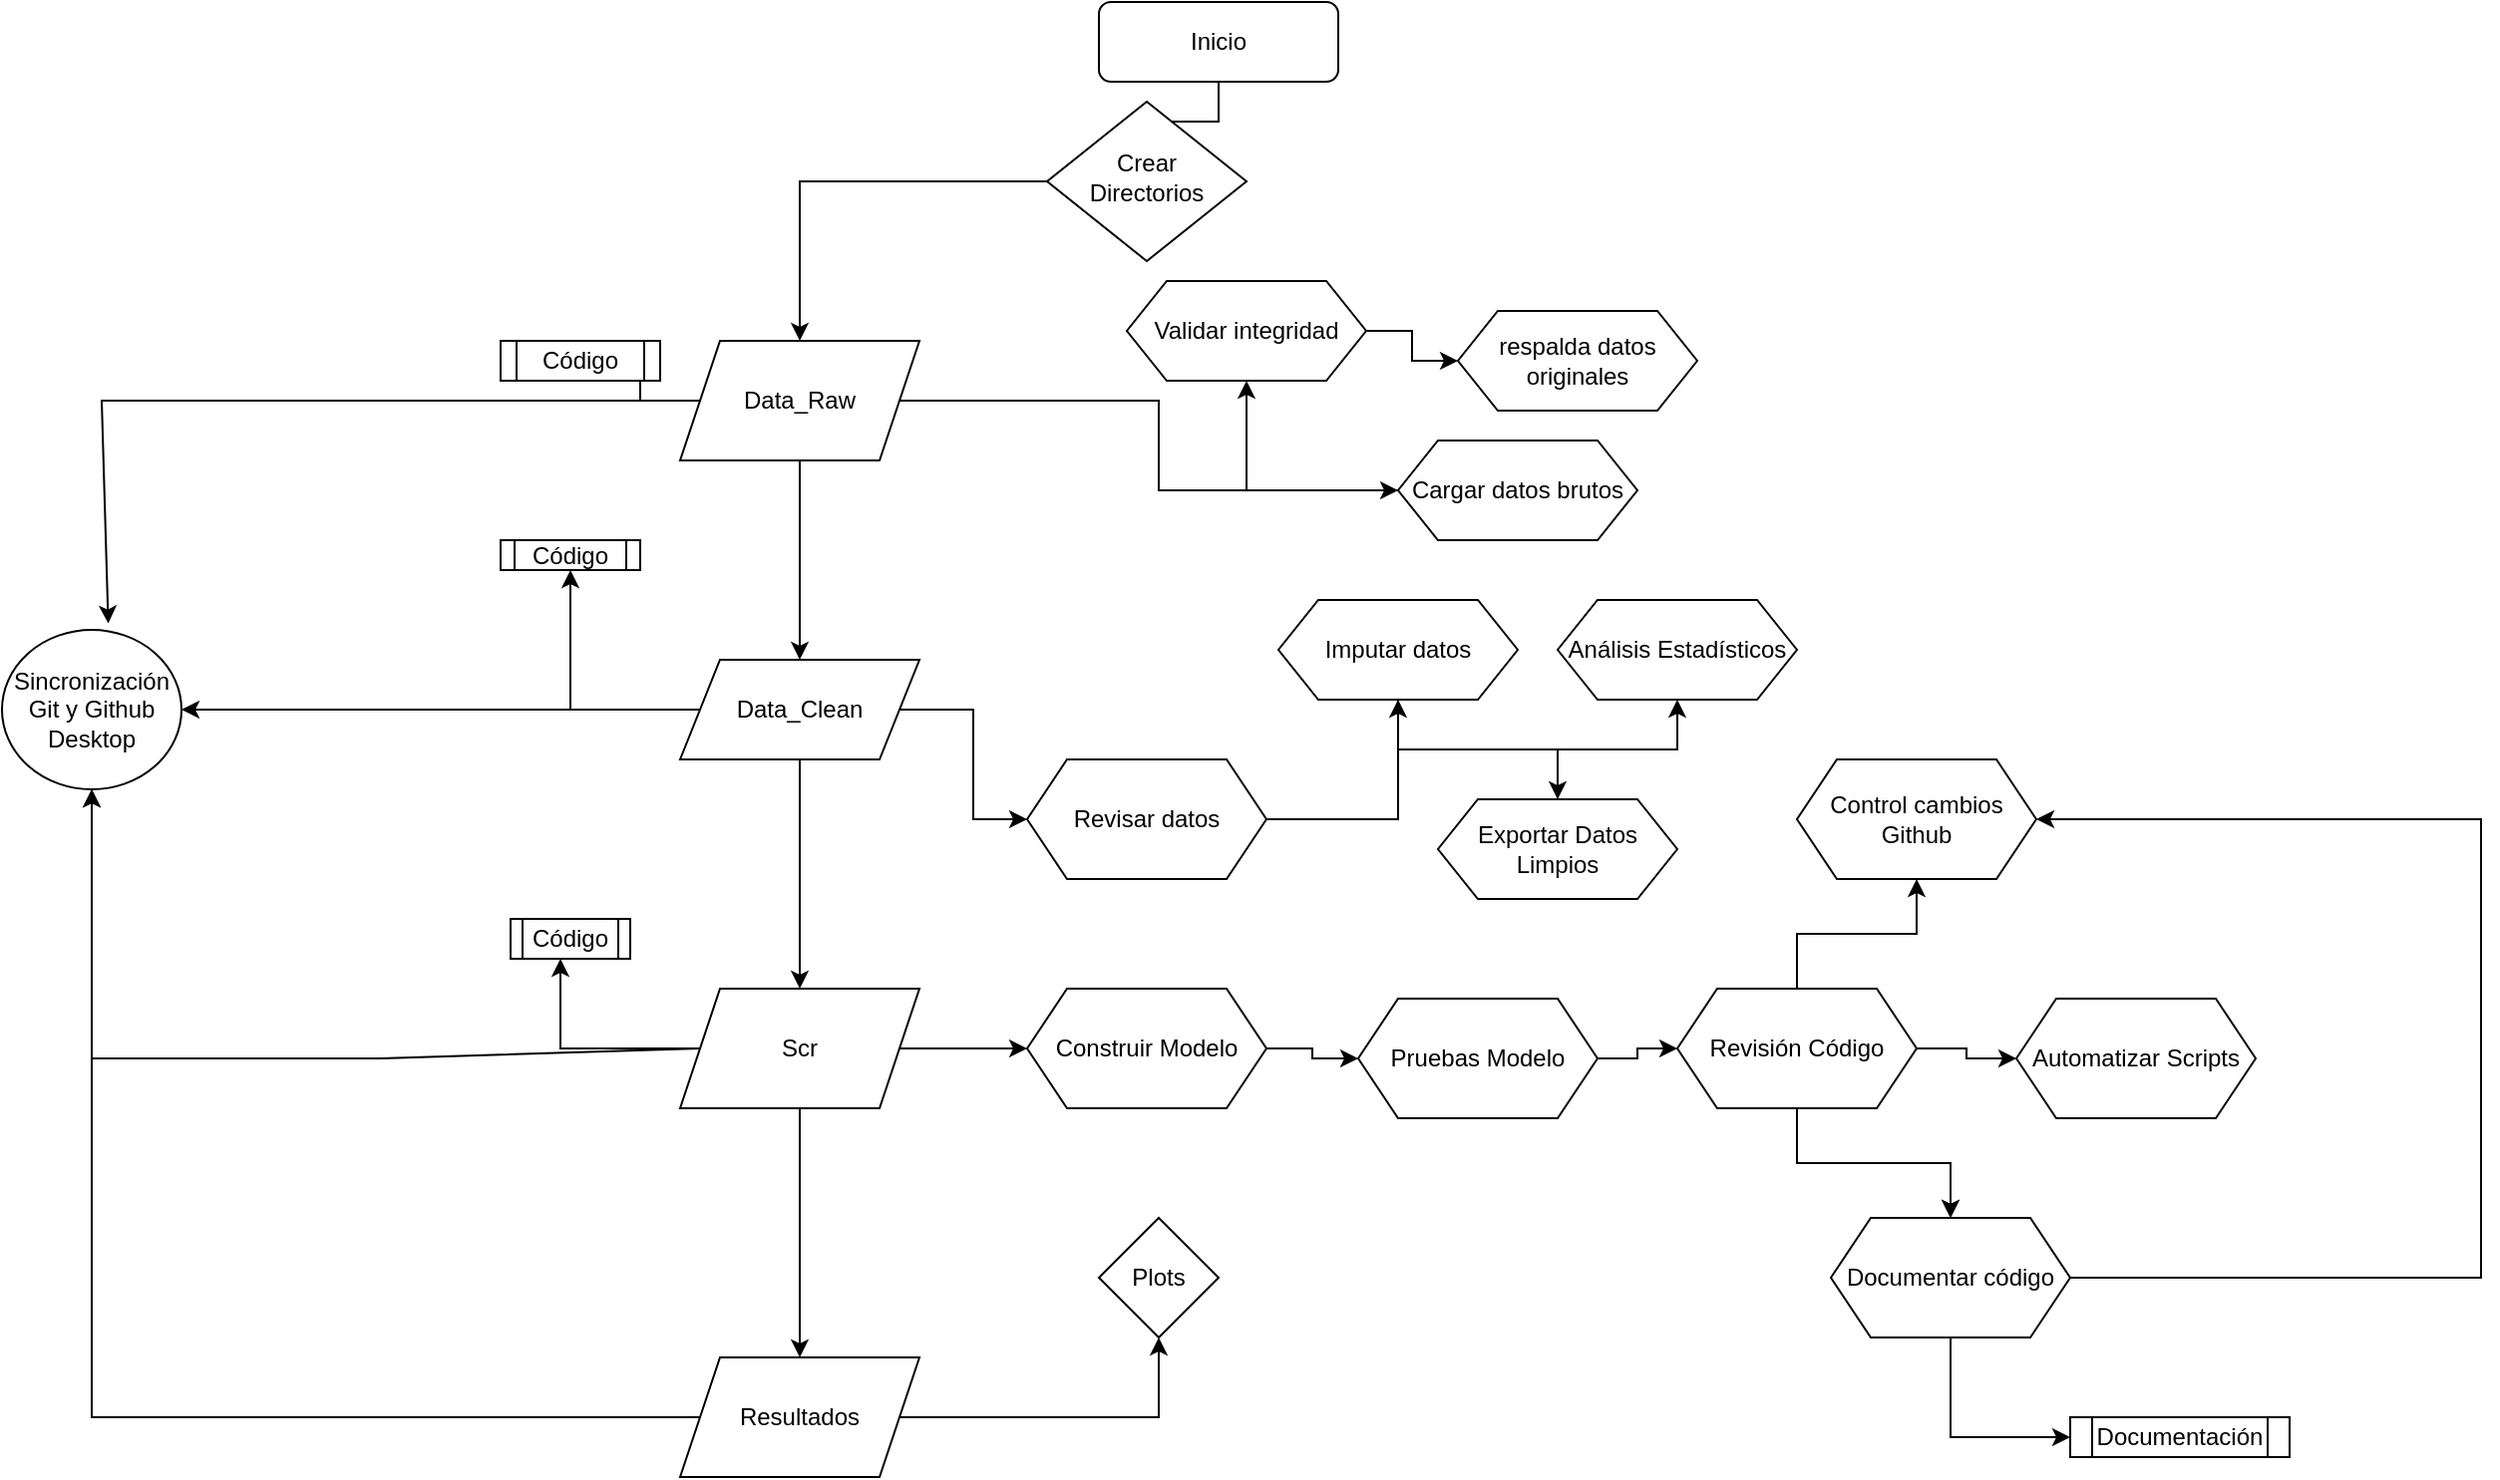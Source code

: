 <mxfile version="26.1.1">
  <diagram id="C5RBs43oDa-KdzZeNtuy" name="Page-1">
    <mxGraphModel dx="2327" dy="883" grid="1" gridSize="10" guides="1" tooltips="1" connect="1" arrows="1" fold="1" page="1" pageScale="1" pageWidth="827" pageHeight="1169" math="0" shadow="0">
      <root>
        <mxCell id="WIyWlLk6GJQsqaUBKTNV-0" />
        <mxCell id="WIyWlLk6GJQsqaUBKTNV-1" parent="WIyWlLk6GJQsqaUBKTNV-0" />
        <mxCell id="WIyWlLk6GJQsqaUBKTNV-2" value="" style="rounded=0;html=1;jettySize=auto;orthogonalLoop=1;fontSize=11;endArrow=block;endFill=0;endSize=8;strokeWidth=1;shadow=0;labelBackgroundColor=none;edgeStyle=orthogonalEdgeStyle;" parent="WIyWlLk6GJQsqaUBKTNV-1" source="WIyWlLk6GJQsqaUBKTNV-3" target="WIyWlLk6GJQsqaUBKTNV-6" edge="1">
          <mxGeometry relative="1" as="geometry" />
        </mxCell>
        <mxCell id="WIyWlLk6GJQsqaUBKTNV-3" value="Inicio" style="rounded=1;whiteSpace=wrap;html=1;fontSize=12;glass=0;strokeWidth=1;shadow=0;" parent="WIyWlLk6GJQsqaUBKTNV-1" vertex="1">
          <mxGeometry x="340" y="30" width="120" height="40" as="geometry" />
        </mxCell>
        <mxCell id="n7Tfx3wBglvD5KZtqvA7-5" value="" style="edgeStyle=orthogonalEdgeStyle;rounded=0;orthogonalLoop=1;jettySize=auto;html=1;" edge="1" parent="WIyWlLk6GJQsqaUBKTNV-1" source="WIyWlLk6GJQsqaUBKTNV-6" target="n7Tfx3wBglvD5KZtqvA7-4">
          <mxGeometry relative="1" as="geometry" />
        </mxCell>
        <mxCell id="WIyWlLk6GJQsqaUBKTNV-6" value="Crear Directorios" style="rhombus;whiteSpace=wrap;html=1;shadow=0;fontFamily=Helvetica;fontSize=12;align=center;strokeWidth=1;spacing=6;spacingTop=-4;" parent="WIyWlLk6GJQsqaUBKTNV-1" vertex="1">
          <mxGeometry x="314" y="80" width="100" height="80" as="geometry" />
        </mxCell>
        <mxCell id="n7Tfx3wBglvD5KZtqvA7-15" value="" style="edgeStyle=orthogonalEdgeStyle;rounded=0;orthogonalLoop=1;jettySize=auto;html=1;" edge="1" parent="WIyWlLk6GJQsqaUBKTNV-1" source="n7Tfx3wBglvD5KZtqvA7-4" target="n7Tfx3wBglvD5KZtqvA7-14">
          <mxGeometry relative="1" as="geometry" />
        </mxCell>
        <mxCell id="n7Tfx3wBglvD5KZtqvA7-35" value="" style="edgeStyle=orthogonalEdgeStyle;rounded=0;orthogonalLoop=1;jettySize=auto;html=1;" edge="1" parent="WIyWlLk6GJQsqaUBKTNV-1" source="n7Tfx3wBglvD5KZtqvA7-4" target="n7Tfx3wBglvD5KZtqvA7-34">
          <mxGeometry relative="1" as="geometry" />
        </mxCell>
        <mxCell id="n7Tfx3wBglvD5KZtqvA7-45" value="" style="edgeStyle=orthogonalEdgeStyle;rounded=0;orthogonalLoop=1;jettySize=auto;html=1;" edge="1" parent="WIyWlLk6GJQsqaUBKTNV-1" source="n7Tfx3wBglvD5KZtqvA7-4" target="n7Tfx3wBglvD5KZtqvA7-44">
          <mxGeometry relative="1" as="geometry" />
        </mxCell>
        <mxCell id="n7Tfx3wBglvD5KZtqvA7-82" value="" style="edgeStyle=orthogonalEdgeStyle;rounded=0;orthogonalLoop=1;jettySize=auto;html=1;" edge="1" parent="WIyWlLk6GJQsqaUBKTNV-1" source="n7Tfx3wBglvD5KZtqvA7-4" target="n7Tfx3wBglvD5KZtqvA7-34">
          <mxGeometry relative="1" as="geometry" />
        </mxCell>
        <mxCell id="n7Tfx3wBglvD5KZtqvA7-4" value="Data_Raw" style="shape=parallelogram;perimeter=parallelogramPerimeter;whiteSpace=wrap;html=1;fixedSize=1;" vertex="1" parent="WIyWlLk6GJQsqaUBKTNV-1">
          <mxGeometry x="130" y="200" width="120" height="60" as="geometry" />
        </mxCell>
        <mxCell id="n7Tfx3wBglvD5KZtqvA7-17" value="" style="edgeStyle=orthogonalEdgeStyle;rounded=0;orthogonalLoop=1;jettySize=auto;html=1;" edge="1" parent="WIyWlLk6GJQsqaUBKTNV-1" source="n7Tfx3wBglvD5KZtqvA7-14" target="n7Tfx3wBglvD5KZtqvA7-16">
          <mxGeometry relative="1" as="geometry" />
        </mxCell>
        <mxCell id="n7Tfx3wBglvD5KZtqvA7-52" value="" style="edgeStyle=orthogonalEdgeStyle;rounded=0;orthogonalLoop=1;jettySize=auto;html=1;" edge="1" parent="WIyWlLk6GJQsqaUBKTNV-1" source="n7Tfx3wBglvD5KZtqvA7-14" target="n7Tfx3wBglvD5KZtqvA7-51">
          <mxGeometry relative="1" as="geometry" />
        </mxCell>
        <mxCell id="n7Tfx3wBglvD5KZtqvA7-58" value="" style="edgeStyle=orthogonalEdgeStyle;rounded=0;orthogonalLoop=1;jettySize=auto;html=1;" edge="1" parent="WIyWlLk6GJQsqaUBKTNV-1" source="n7Tfx3wBglvD5KZtqvA7-14" target="n7Tfx3wBglvD5KZtqvA7-53">
          <mxGeometry relative="1" as="geometry" />
        </mxCell>
        <mxCell id="n7Tfx3wBglvD5KZtqvA7-81" value="" style="edgeStyle=orthogonalEdgeStyle;rounded=0;orthogonalLoop=1;jettySize=auto;html=1;" edge="1" parent="WIyWlLk6GJQsqaUBKTNV-1" source="n7Tfx3wBglvD5KZtqvA7-14" target="n7Tfx3wBglvD5KZtqvA7-80">
          <mxGeometry relative="1" as="geometry" />
        </mxCell>
        <mxCell id="n7Tfx3wBglvD5KZtqvA7-14" value="Data_Clean" style="shape=parallelogram;perimeter=parallelogramPerimeter;whiteSpace=wrap;html=1;fixedSize=1;" vertex="1" parent="WIyWlLk6GJQsqaUBKTNV-1">
          <mxGeometry x="130" y="360" width="120" height="50" as="geometry" />
        </mxCell>
        <mxCell id="n7Tfx3wBglvD5KZtqvA7-19" value="" style="edgeStyle=orthogonalEdgeStyle;rounded=0;orthogonalLoop=1;jettySize=auto;html=1;" edge="1" parent="WIyWlLk6GJQsqaUBKTNV-1" source="n7Tfx3wBglvD5KZtqvA7-16" target="n7Tfx3wBglvD5KZtqvA7-18">
          <mxGeometry relative="1" as="geometry" />
        </mxCell>
        <mxCell id="n7Tfx3wBglvD5KZtqvA7-63" value="" style="edgeStyle=orthogonalEdgeStyle;rounded=0;orthogonalLoop=1;jettySize=auto;html=1;" edge="1" parent="WIyWlLk6GJQsqaUBKTNV-1" source="n7Tfx3wBglvD5KZtqvA7-16" target="n7Tfx3wBglvD5KZtqvA7-62">
          <mxGeometry relative="1" as="geometry">
            <Array as="points">
              <mxPoint x="70" y="555" />
            </Array>
          </mxGeometry>
        </mxCell>
        <mxCell id="n7Tfx3wBglvD5KZtqvA7-66" value="" style="edgeStyle=orthogonalEdgeStyle;rounded=0;orthogonalLoop=1;jettySize=auto;html=1;" edge="1" parent="WIyWlLk6GJQsqaUBKTNV-1" source="n7Tfx3wBglvD5KZtqvA7-16" target="n7Tfx3wBglvD5KZtqvA7-65">
          <mxGeometry relative="1" as="geometry" />
        </mxCell>
        <mxCell id="n7Tfx3wBglvD5KZtqvA7-16" value="Scr" style="shape=parallelogram;perimeter=parallelogramPerimeter;whiteSpace=wrap;html=1;fixedSize=1;" vertex="1" parent="WIyWlLk6GJQsqaUBKTNV-1">
          <mxGeometry x="130" y="525" width="120" height="60" as="geometry" />
        </mxCell>
        <mxCell id="n7Tfx3wBglvD5KZtqvA7-27" value="" style="edgeStyle=orthogonalEdgeStyle;rounded=0;orthogonalLoop=1;jettySize=auto;html=1;" edge="1" parent="WIyWlLk6GJQsqaUBKTNV-1" source="n7Tfx3wBglvD5KZtqvA7-18" target="n7Tfx3wBglvD5KZtqvA7-26">
          <mxGeometry relative="1" as="geometry" />
        </mxCell>
        <mxCell id="n7Tfx3wBglvD5KZtqvA7-18" value="Resultados" style="shape=parallelogram;perimeter=parallelogramPerimeter;whiteSpace=wrap;html=1;fixedSize=1;" vertex="1" parent="WIyWlLk6GJQsqaUBKTNV-1">
          <mxGeometry x="130" y="710" width="120" height="60" as="geometry" />
        </mxCell>
        <mxCell id="n7Tfx3wBglvD5KZtqvA7-26" value="Plots" style="rhombus;whiteSpace=wrap;html=1;" vertex="1" parent="WIyWlLk6GJQsqaUBKTNV-1">
          <mxGeometry x="340" y="640" width="60" height="60" as="geometry" />
        </mxCell>
        <mxCell id="n7Tfx3wBglvD5KZtqvA7-34" value="Código" style="shape=process;whiteSpace=wrap;html=1;backgroundOutline=1;" vertex="1" parent="WIyWlLk6GJQsqaUBKTNV-1">
          <mxGeometry x="40" y="200" width="80" height="20" as="geometry" />
        </mxCell>
        <mxCell id="n7Tfx3wBglvD5KZtqvA7-47" value="" style="edgeStyle=orthogonalEdgeStyle;rounded=0;orthogonalLoop=1;jettySize=auto;html=1;" edge="1" parent="WIyWlLk6GJQsqaUBKTNV-1" source="n7Tfx3wBglvD5KZtqvA7-44" target="n7Tfx3wBglvD5KZtqvA7-46">
          <mxGeometry relative="1" as="geometry" />
        </mxCell>
        <mxCell id="n7Tfx3wBglvD5KZtqvA7-44" value="Cargar datos brutos" style="shape=hexagon;perimeter=hexagonPerimeter2;whiteSpace=wrap;html=1;fixedSize=1;" vertex="1" parent="WIyWlLk6GJQsqaUBKTNV-1">
          <mxGeometry x="490" y="250" width="120" height="50" as="geometry" />
        </mxCell>
        <mxCell id="n7Tfx3wBglvD5KZtqvA7-49" value="" style="edgeStyle=orthogonalEdgeStyle;rounded=0;orthogonalLoop=1;jettySize=auto;html=1;" edge="1" parent="WIyWlLk6GJQsqaUBKTNV-1" source="n7Tfx3wBglvD5KZtqvA7-46" target="n7Tfx3wBglvD5KZtqvA7-48">
          <mxGeometry relative="1" as="geometry" />
        </mxCell>
        <mxCell id="n7Tfx3wBglvD5KZtqvA7-46" value="Validar integridad" style="shape=hexagon;perimeter=hexagonPerimeter2;whiteSpace=wrap;html=1;fixedSize=1;" vertex="1" parent="WIyWlLk6GJQsqaUBKTNV-1">
          <mxGeometry x="354" y="170" width="120" height="50" as="geometry" />
        </mxCell>
        <mxCell id="n7Tfx3wBglvD5KZtqvA7-48" value="respalda datos originales" style="shape=hexagon;perimeter=hexagonPerimeter2;whiteSpace=wrap;html=1;fixedSize=1;" vertex="1" parent="WIyWlLk6GJQsqaUBKTNV-1">
          <mxGeometry x="520" y="185" width="120" height="50" as="geometry" />
        </mxCell>
        <mxCell id="n7Tfx3wBglvD5KZtqvA7-51" value="Código" style="shape=process;whiteSpace=wrap;html=1;backgroundOutline=1;" vertex="1" parent="WIyWlLk6GJQsqaUBKTNV-1">
          <mxGeometry x="40" y="300" width="70" height="15" as="geometry" />
        </mxCell>
        <mxCell id="n7Tfx3wBglvD5KZtqvA7-59" value="" style="edgeStyle=orthogonalEdgeStyle;rounded=0;orthogonalLoop=1;jettySize=auto;html=1;" edge="1" parent="WIyWlLk6GJQsqaUBKTNV-1" source="n7Tfx3wBglvD5KZtqvA7-53" target="n7Tfx3wBglvD5KZtqvA7-55">
          <mxGeometry relative="1" as="geometry" />
        </mxCell>
        <mxCell id="n7Tfx3wBglvD5KZtqvA7-53" value="Revisar datos" style="shape=hexagon;perimeter=hexagonPerimeter2;whiteSpace=wrap;html=1;fixedSize=1;" vertex="1" parent="WIyWlLk6GJQsqaUBKTNV-1">
          <mxGeometry x="304" y="410" width="120" height="60" as="geometry" />
        </mxCell>
        <mxCell id="n7Tfx3wBglvD5KZtqvA7-60" value="" style="edgeStyle=orthogonalEdgeStyle;rounded=0;orthogonalLoop=1;jettySize=auto;html=1;" edge="1" parent="WIyWlLk6GJQsqaUBKTNV-1" source="n7Tfx3wBglvD5KZtqvA7-55" target="n7Tfx3wBglvD5KZtqvA7-57">
          <mxGeometry relative="1" as="geometry" />
        </mxCell>
        <mxCell id="n7Tfx3wBglvD5KZtqvA7-55" value="Imputar datos" style="shape=hexagon;perimeter=hexagonPerimeter2;whiteSpace=wrap;html=1;fixedSize=1;" vertex="1" parent="WIyWlLk6GJQsqaUBKTNV-1">
          <mxGeometry x="430" y="330" width="120" height="50" as="geometry" />
        </mxCell>
        <mxCell id="n7Tfx3wBglvD5KZtqvA7-56" value="Análisis Estadísticos" style="shape=hexagon;perimeter=hexagonPerimeter2;whiteSpace=wrap;html=1;fixedSize=1;" vertex="1" parent="WIyWlLk6GJQsqaUBKTNV-1">
          <mxGeometry x="570" y="330" width="120" height="50" as="geometry" />
        </mxCell>
        <mxCell id="n7Tfx3wBglvD5KZtqvA7-61" value="" style="edgeStyle=orthogonalEdgeStyle;rounded=0;orthogonalLoop=1;jettySize=auto;html=1;" edge="1" parent="WIyWlLk6GJQsqaUBKTNV-1" source="n7Tfx3wBglvD5KZtqvA7-57" target="n7Tfx3wBglvD5KZtqvA7-56">
          <mxGeometry relative="1" as="geometry" />
        </mxCell>
        <mxCell id="n7Tfx3wBglvD5KZtqvA7-57" value="Exportar Datos Limpios" style="shape=hexagon;perimeter=hexagonPerimeter2;whiteSpace=wrap;html=1;fixedSize=1;" vertex="1" parent="WIyWlLk6GJQsqaUBKTNV-1">
          <mxGeometry x="510" y="430" width="120" height="50" as="geometry" />
        </mxCell>
        <mxCell id="n7Tfx3wBglvD5KZtqvA7-62" value="Código" style="shape=process;whiteSpace=wrap;html=1;backgroundOutline=1;" vertex="1" parent="WIyWlLk6GJQsqaUBKTNV-1">
          <mxGeometry x="45" y="490" width="60" height="20" as="geometry" />
        </mxCell>
        <mxCell id="n7Tfx3wBglvD5KZtqvA7-68" value="" style="edgeStyle=orthogonalEdgeStyle;rounded=0;orthogonalLoop=1;jettySize=auto;html=1;" edge="1" parent="WIyWlLk6GJQsqaUBKTNV-1" source="n7Tfx3wBglvD5KZtqvA7-65" target="n7Tfx3wBglvD5KZtqvA7-67">
          <mxGeometry relative="1" as="geometry" />
        </mxCell>
        <mxCell id="n7Tfx3wBglvD5KZtqvA7-65" value="Construir Modelo" style="shape=hexagon;perimeter=hexagonPerimeter2;whiteSpace=wrap;html=1;fixedSize=1;" vertex="1" parent="WIyWlLk6GJQsqaUBKTNV-1">
          <mxGeometry x="304" y="525" width="120" height="60" as="geometry" />
        </mxCell>
        <mxCell id="n7Tfx3wBglvD5KZtqvA7-70" value="" style="edgeStyle=orthogonalEdgeStyle;rounded=0;orthogonalLoop=1;jettySize=auto;html=1;" edge="1" parent="WIyWlLk6GJQsqaUBKTNV-1" source="n7Tfx3wBglvD5KZtqvA7-67" target="n7Tfx3wBglvD5KZtqvA7-69">
          <mxGeometry relative="1" as="geometry" />
        </mxCell>
        <mxCell id="n7Tfx3wBglvD5KZtqvA7-67" value="Pruebas Modelo" style="shape=hexagon;perimeter=hexagonPerimeter2;whiteSpace=wrap;html=1;fixedSize=1;" vertex="1" parent="WIyWlLk6GJQsqaUBKTNV-1">
          <mxGeometry x="470" y="530" width="120" height="60" as="geometry" />
        </mxCell>
        <mxCell id="n7Tfx3wBglvD5KZtqvA7-72" value="" style="edgeStyle=orthogonalEdgeStyle;rounded=0;orthogonalLoop=1;jettySize=auto;html=1;" edge="1" parent="WIyWlLk6GJQsqaUBKTNV-1" source="n7Tfx3wBglvD5KZtqvA7-69" target="n7Tfx3wBglvD5KZtqvA7-71">
          <mxGeometry relative="1" as="geometry" />
        </mxCell>
        <mxCell id="n7Tfx3wBglvD5KZtqvA7-74" value="" style="edgeStyle=orthogonalEdgeStyle;rounded=0;orthogonalLoop=1;jettySize=auto;html=1;" edge="1" parent="WIyWlLk6GJQsqaUBKTNV-1" source="n7Tfx3wBglvD5KZtqvA7-69" target="n7Tfx3wBglvD5KZtqvA7-73">
          <mxGeometry relative="1" as="geometry" />
        </mxCell>
        <mxCell id="n7Tfx3wBglvD5KZtqvA7-76" value="" style="edgeStyle=orthogonalEdgeStyle;rounded=0;orthogonalLoop=1;jettySize=auto;html=1;" edge="1" parent="WIyWlLk6GJQsqaUBKTNV-1" source="n7Tfx3wBglvD5KZtqvA7-69" target="n7Tfx3wBglvD5KZtqvA7-71">
          <mxGeometry relative="1" as="geometry" />
        </mxCell>
        <mxCell id="n7Tfx3wBglvD5KZtqvA7-77" value="" style="edgeStyle=orthogonalEdgeStyle;rounded=0;orthogonalLoop=1;jettySize=auto;html=1;" edge="1" parent="WIyWlLk6GJQsqaUBKTNV-1" source="n7Tfx3wBglvD5KZtqvA7-69" target="n7Tfx3wBglvD5KZtqvA7-75">
          <mxGeometry relative="1" as="geometry" />
        </mxCell>
        <mxCell id="n7Tfx3wBglvD5KZtqvA7-69" value="Revisión Código" style="shape=hexagon;perimeter=hexagonPerimeter2;whiteSpace=wrap;html=1;fixedSize=1;" vertex="1" parent="WIyWlLk6GJQsqaUBKTNV-1">
          <mxGeometry x="630" y="525" width="120" height="60" as="geometry" />
        </mxCell>
        <mxCell id="n7Tfx3wBglvD5KZtqvA7-87" value="" style="edgeStyle=orthogonalEdgeStyle;rounded=0;orthogonalLoop=1;jettySize=auto;html=1;entryX=1;entryY=0.5;entryDx=0;entryDy=0;exitX=1;exitY=0.5;exitDx=0;exitDy=0;" edge="1" parent="WIyWlLk6GJQsqaUBKTNV-1" source="n7Tfx3wBglvD5KZtqvA7-71" target="n7Tfx3wBglvD5KZtqvA7-73">
          <mxGeometry relative="1" as="geometry">
            <mxPoint x="879.997" y="550" as="sourcePoint" />
            <mxPoint x="926.33" y="450" as="targetPoint" />
            <Array as="points">
              <mxPoint x="1033" y="670" />
              <mxPoint x="1033" y="440" />
            </Array>
          </mxGeometry>
        </mxCell>
        <mxCell id="n7Tfx3wBglvD5KZtqvA7-71" value="Documentar código" style="shape=hexagon;perimeter=hexagonPerimeter2;whiteSpace=wrap;html=1;fixedSize=1;" vertex="1" parent="WIyWlLk6GJQsqaUBKTNV-1">
          <mxGeometry x="707" y="640" width="120" height="60" as="geometry" />
        </mxCell>
        <mxCell id="n7Tfx3wBglvD5KZtqvA7-73" value="Control cambios Github" style="shape=hexagon;perimeter=hexagonPerimeter2;whiteSpace=wrap;html=1;fixedSize=1;" vertex="1" parent="WIyWlLk6GJQsqaUBKTNV-1">
          <mxGeometry x="690" y="410" width="120" height="60" as="geometry" />
        </mxCell>
        <mxCell id="n7Tfx3wBglvD5KZtqvA7-75" value="Automatizar Scripts" style="shape=hexagon;perimeter=hexagonPerimeter2;whiteSpace=wrap;html=1;fixedSize=1;" vertex="1" parent="WIyWlLk6GJQsqaUBKTNV-1">
          <mxGeometry x="800" y="530" width="120" height="60" as="geometry" />
        </mxCell>
        <mxCell id="n7Tfx3wBglvD5KZtqvA7-80" value="Sincronización Git y Github Desktop" style="ellipse;whiteSpace=wrap;html=1;" vertex="1" parent="WIyWlLk6GJQsqaUBKTNV-1">
          <mxGeometry x="-210" y="345" width="90" height="80" as="geometry" />
        </mxCell>
        <mxCell id="n7Tfx3wBglvD5KZtqvA7-83" value="" style="endArrow=classic;html=1;rounded=0;entryX=0.592;entryY=-0.04;entryDx=0;entryDy=0;exitX=0;exitY=0.5;exitDx=0;exitDy=0;entryPerimeter=0;" edge="1" parent="WIyWlLk6GJQsqaUBKTNV-1" source="n7Tfx3wBglvD5KZtqvA7-4" target="n7Tfx3wBglvD5KZtqvA7-80">
          <mxGeometry width="50" height="50" relative="1" as="geometry">
            <mxPoint x="110" y="500" as="sourcePoint" />
            <mxPoint x="160" y="450" as="targetPoint" />
            <Array as="points">
              <mxPoint x="-160" y="230" />
            </Array>
          </mxGeometry>
        </mxCell>
        <mxCell id="n7Tfx3wBglvD5KZtqvA7-84" value="" style="endArrow=classic;html=1;rounded=0;exitX=0;exitY=0.5;exitDx=0;exitDy=0;entryX=0.5;entryY=1;entryDx=0;entryDy=0;" edge="1" parent="WIyWlLk6GJQsqaUBKTNV-1" source="n7Tfx3wBglvD5KZtqvA7-16" target="n7Tfx3wBglvD5KZtqvA7-80">
          <mxGeometry width="50" height="50" relative="1" as="geometry">
            <mxPoint x="110" y="500" as="sourcePoint" />
            <mxPoint x="-160" y="520" as="targetPoint" />
            <Array as="points">
              <mxPoint x="-20" y="560" />
              <mxPoint x="-165" y="560" />
            </Array>
          </mxGeometry>
        </mxCell>
        <mxCell id="n7Tfx3wBglvD5KZtqvA7-85" value="" style="endArrow=classic;html=1;rounded=0;entryX=0.5;entryY=1;entryDx=0;entryDy=0;" edge="1" parent="WIyWlLk6GJQsqaUBKTNV-1" source="n7Tfx3wBglvD5KZtqvA7-18" target="n7Tfx3wBglvD5KZtqvA7-80">
          <mxGeometry width="50" height="50" relative="1" as="geometry">
            <mxPoint x="110" y="600" as="sourcePoint" />
            <mxPoint x="160" y="550" as="targetPoint" />
            <Array as="points">
              <mxPoint x="-165" y="740" />
            </Array>
          </mxGeometry>
        </mxCell>
        <mxCell id="n7Tfx3wBglvD5KZtqvA7-90" value="Documentación" style="shape=process;whiteSpace=wrap;html=1;backgroundOutline=1;" vertex="1" parent="WIyWlLk6GJQsqaUBKTNV-1">
          <mxGeometry x="827" y="740" width="110" height="20" as="geometry" />
        </mxCell>
        <mxCell id="n7Tfx3wBglvD5KZtqvA7-91" value="" style="endArrow=classic;html=1;rounded=0;exitX=0.5;exitY=1;exitDx=0;exitDy=0;entryX=0;entryY=0.5;entryDx=0;entryDy=0;" edge="1" parent="WIyWlLk6GJQsqaUBKTNV-1" source="n7Tfx3wBglvD5KZtqvA7-71" target="n7Tfx3wBglvD5KZtqvA7-90">
          <mxGeometry width="50" height="50" relative="1" as="geometry">
            <mxPoint x="750" y="785" as="sourcePoint" />
            <mxPoint x="800" y="735" as="targetPoint" />
            <Array as="points">
              <mxPoint x="767" y="750" />
            </Array>
          </mxGeometry>
        </mxCell>
      </root>
    </mxGraphModel>
  </diagram>
</mxfile>
